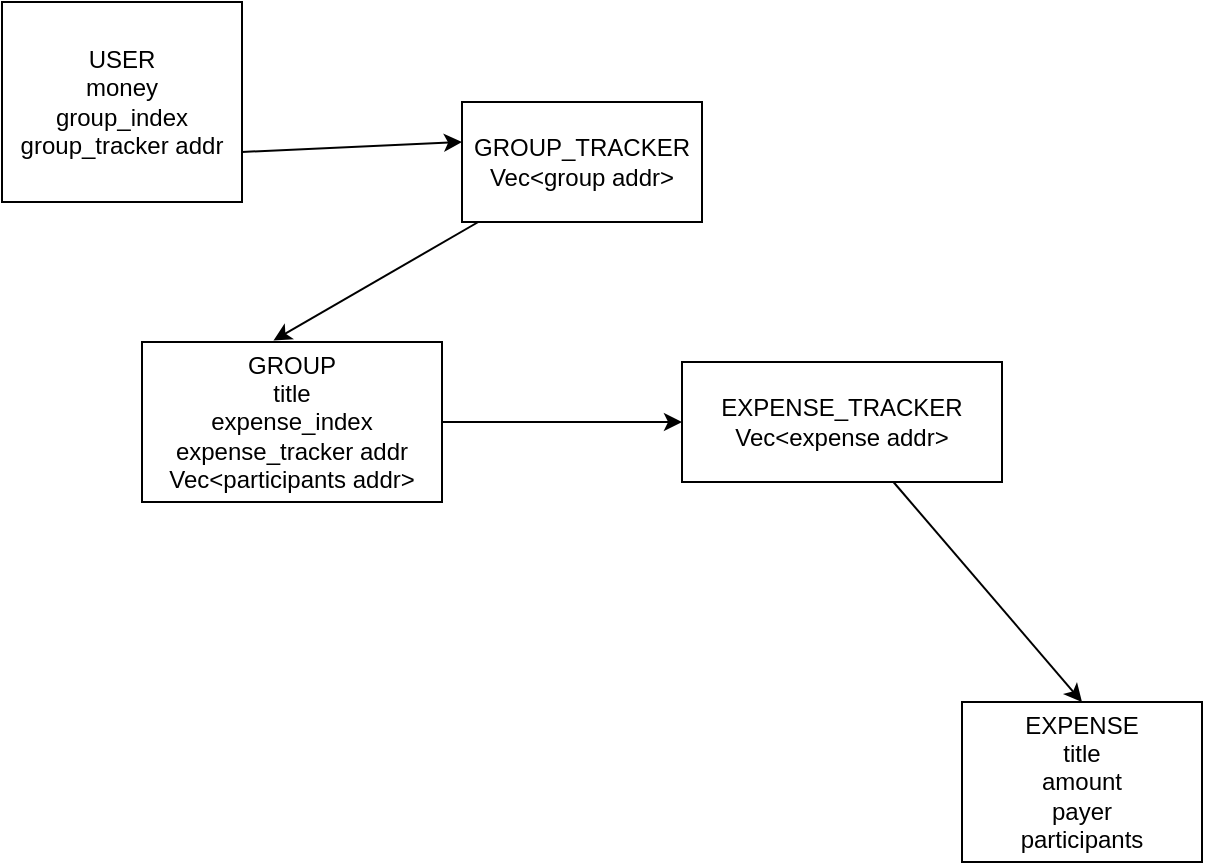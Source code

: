 <mxfile>
    <diagram id="jm6zCNQt4-LMUSDLeOe9" name="Page-1">
        <mxGraphModel dx="905" dy="628" grid="1" gridSize="10" guides="1" tooltips="1" connect="1" arrows="1" fold="1" page="1" pageScale="1" pageWidth="850" pageHeight="1100" math="0" shadow="0">
            <root>
                <mxCell id="0"/>
                <mxCell id="1" parent="0"/>
                <mxCell id="4" style="edgeStyle=none;html=1;exitX=1;exitY=0.75;exitDx=0;exitDy=0;entryX=0;entryY=0.333;entryDx=0;entryDy=0;entryPerimeter=0;" edge="1" parent="1" source="2" target="3">
                    <mxGeometry relative="1" as="geometry"/>
                </mxCell>
                <mxCell id="2" value="USER&lt;br&gt;money&lt;br&gt;group_index&lt;br&gt;group_tracker addr&lt;br&gt;" style="rounded=0;whiteSpace=wrap;html=1;" vertex="1" parent="1">
                    <mxGeometry x="80" y="20" width="120" height="100" as="geometry"/>
                </mxCell>
                <mxCell id="6" style="edgeStyle=none;html=1;entryX=0.438;entryY=-0.009;entryDx=0;entryDy=0;entryPerimeter=0;" edge="1" parent="1" source="3" target="5">
                    <mxGeometry relative="1" as="geometry"/>
                </mxCell>
                <mxCell id="3" value="GROUP_TRACKER&lt;br&gt;Vec&amp;lt;group addr&amp;gt;" style="rounded=0;whiteSpace=wrap;html=1;" vertex="1" parent="1">
                    <mxGeometry x="310" y="70" width="120" height="60" as="geometry"/>
                </mxCell>
                <mxCell id="8" style="edgeStyle=none;html=1;entryX=0;entryY=0.5;entryDx=0;entryDy=0;" edge="1" parent="1" source="5" target="7">
                    <mxGeometry relative="1" as="geometry"/>
                </mxCell>
                <mxCell id="5" value="GROUP&lt;br&gt;title&lt;br&gt;expense_index&lt;br&gt;expense_tracker addr&lt;br&gt;Vec&amp;lt;participants addr&amp;gt;" style="rounded=0;whiteSpace=wrap;html=1;" vertex="1" parent="1">
                    <mxGeometry x="150" y="190" width="150" height="80" as="geometry"/>
                </mxCell>
                <mxCell id="10" style="edgeStyle=none;html=1;entryX=0.5;entryY=0;entryDx=0;entryDy=0;" edge="1" parent="1" source="7" target="9">
                    <mxGeometry relative="1" as="geometry"/>
                </mxCell>
                <mxCell id="7" value="EXPENSE_TRACKER&lt;br&gt;Vec&amp;lt;expense addr&amp;gt;" style="rounded=0;whiteSpace=wrap;html=1;" vertex="1" parent="1">
                    <mxGeometry x="420" y="200" width="160" height="60" as="geometry"/>
                </mxCell>
                <mxCell id="9" value="EXPENSE&lt;br&gt;title&lt;br&gt;amount&lt;br&gt;payer&lt;br&gt;participants&lt;br&gt;" style="rounded=0;whiteSpace=wrap;html=1;" vertex="1" parent="1">
                    <mxGeometry x="560" y="370" width="120" height="80" as="geometry"/>
                </mxCell>
            </root>
        </mxGraphModel>
    </diagram>
</mxfile>